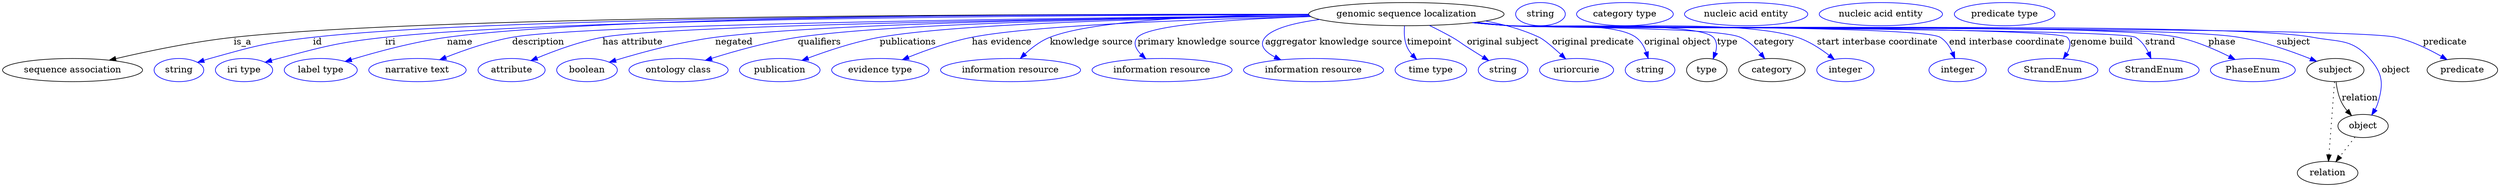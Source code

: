 digraph {
	graph [bb="0,0,3868.1,283"];
	node [label="\N"];
	"genomic sequence localization"	[height=0.5,
		label="genomic sequence localization",
		pos="2175.5,265",
		width=4.2066];
	"sequence association"	[height=0.5,
		pos="108.54,178",
		width=3.015];
	"genomic sequence localization" -> "sequence association"	[label=is_a,
		lp="372.54,221.5",
		pos="e,165.68,193.45 2023.8,264.55 1647.6,265.37 679.36,263.89 358.54,229 295.84,222.18 225.48,207.46 175.41,195.75"];
	id	[color=blue,
		height=0.5,
		label=string,
		pos="273.54,178",
		width=1.0652];
	"genomic sequence localization" -> id	[color=blue,
		label=id,
		lp="488.54,221.5",
		pos="e,302.53,189.98 2024,264.41 1666.3,264.82 777.69,262.32 481.54,229 409.39,220.88 391.48,215.5 321.54,196 318.43,195.13 315.23,194.17 \
312.04,193.15",
		style=solid];
	iri	[color=blue,
		height=0.5,
		label="iri type",
		pos="374.54,178",
		width=1.2277];
	"genomic sequence localization" -> iri	[color=blue,
		label=iri,
		lp="601.54,221.5",
		pos="e,407.45,190.2 2024.3,264.01 1684.2,263.49 867.56,259.04 593.54,229 518.77,220.8 500.36,214.85 427.54,196 424.16,195.13 420.69,194.16 \
417.2,193.15",
		style=solid];
	name	[color=blue,
		height=0.5,
		label="label type",
		pos="493.54,178",
		width=1.5707];
	"genomic sequence localization" -> name	[color=blue,
		label=name,
		lp="708.54,221.5",
		pos="e,531.51,191.49 2023.8,264.79 1698.5,265.77 942.75,264.04 688.54,229 637.42,221.95 580.4,206.4 541.3,194.5",
		style=solid];
	description	[color=blue,
		height=0.5,
		label="narrative text",
		pos="643.54,178",
		width=2.0943];
	"genomic sequence localization" -> description	[color=blue,
		label=description,
		lp="829.04,221.5",
		pos="e,677.61,194.09 2025,262.8 1690.9,259.77 907.36,250.45 788.54,229 753.5,222.67 715.5,209.31 687.19,197.99",
		style=solid];
	"has attribute"	[color=blue,
		height=0.5,
		label=attribute,
		pos="788.54,178",
		width=1.4443];
	"genomic sequence localization" -> "has attribute"	[color=blue,
		label="has attribute",
		lp="975.54,221.5",
		pos="e,818.36,192.76 2025.5,262.43 1717.5,258.83 1033.5,248.71 928.54,229 893.37,222.4 855.23,208.28 827.65,196.73",
		style=solid];
	negated	[color=blue,
		height=0.5,
		label=boolean,
		pos="905.54,178",
		width=1.2999];
	"genomic sequence localization" -> negated	[color=blue,
		label=negated,
		lp="1132.5,221.5",
		pos="e,940.11,190.37 2025.3,262.69 1773.6,259.9 1277,251.63 1103.5,229 1049.7,221.98 989.51,205.49 949.76,193.35",
		style=solid];
	qualifiers	[color=blue,
		height=0.5,
		label="ontology class",
		pos="1046.5,178",
		width=2.1304];
	"genomic sequence localization" -> qualifiers	[color=blue,
		label=qualifiers,
		lp="1265,221.5",
		pos="e,1088.2,193.18 2025.2,262.57 1798.5,259.72 1379.9,251.5 1231.5,229 1185.7,222.05 1134.9,207.84 1098.2,196.34",
		style=solid];
	publications	[color=blue,
		height=0.5,
		label=publication,
		pos="1203.5,178",
		width=1.7332];
	"genomic sequence localization" -> publications	[color=blue,
		label=publications,
		lp="1402.5,221.5",
		pos="e,1237.9,193.06 2025.5,262.39 1825.4,259.42 1482.2,251.18 1358.5,229 1320.1,222.11 1278.1,208.11 1247.5,196.67",
		style=solid];
	"has evidence"	[color=blue,
		height=0.5,
		label="evidence type",
		pos="1359.5,178",
		width=2.0943];
	"genomic sequence localization" -> "has evidence"	[color=blue,
		label="has evidence",
		lp="1548,221.5",
		pos="e,1393.8,194.18 2027.1,261.24 1859.7,257.25 1598.4,248.15 1501.5,229 1467.6,222.29 1430.8,209.15 1403.1,198.02",
		style=solid];
	"knowledge source"	[color=blue,
		height=0.5,
		label="information resource",
		pos="1561.5,178",
		width=3.015];
	"genomic sequence localization" -> "knowledge source"	[color=blue,
		label="knowledge source",
		lp="1687,221.5",
		pos="e,1576.8,196.17 2023.9,264.76 1885.8,263.59 1693,256.72 1622.5,229 1608.2,223.35 1594.7,212.99 1584,203.16",
		style=solid];
	"primary knowledge source"	[color=blue,
		height=0.5,
		label="information resource",
		pos="1796.5,178",
		width=3.015];
	"genomic sequence localization" -> "primary knowledge source"	[color=blue,
		label="primary knowledge source",
		lp="1853.5,221.5",
		pos="e,1771.3,195.6 2027.5,261.21 1915.1,257.51 1776.9,248.92 1758.5,229 1751,220.79 1755.5,211.15 1763.7,202.54",
		style=solid];
	"aggregator knowledge source"	[color=blue,
		height=0.5,
		label="information resource",
		pos="2031.5,178",
		width=3.015];
	"genomic sequence localization" -> "aggregator knowledge source"	[color=blue,
		label="aggregator knowledge source",
		lp="2063,221.5",
		pos="e,1980.7,194.03 2041.1,256.71 2003,251.67 1968.7,243.21 1956.5,229 1946.2,216.84 1956,206.43 1971.6,198.31",
		style=solid];
	timepoint	[color=blue,
		height=0.5,
		label="time type",
		pos="2213.5,178",
		width=1.5346];
	"genomic sequence localization" -> timepoint	[color=blue,
		label=timepoint,
		lp="2211.5,221.5",
		pos="e,2191.5,194.53 2172.7,246.62 2171.8,236.66 2172,224.16 2176.5,214 2178.5,209.58 2181.3,205.46 2184.5,201.7",
		style=solid];
	"original subject"	[color=blue,
		height=0.5,
		label=string,
		pos="2325.5,178",
		width=1.0652];
	"genomic sequence localization" -> "original subject"	[color=blue,
		label="original subject",
		lp="2325.5,221.5",
		pos="e,2303.4,192.7 2211.4,247.37 2222.8,241.81 2235.3,235.4 2246.5,229 2257.1,222.96 2259.3,220.57 2269.5,214 2277.7,208.79 2286.6,203.21 \
2294.8,198.07",
		style=solid];
	"original predicate"	[color=blue,
		height=0.5,
		label=uriorcurie,
		pos="2439.5,178",
		width=1.5887];
	"genomic sequence localization" -> "original predicate"	[color=blue,
		label="original predicate",
		lp="2465,221.5",
		pos="e,2422.6,195.43 2298.1,254.34 2326.4,249.11 2355.8,241.13 2381.5,229 2389,225.48 2402.9,213.61 2415.2,202.31",
		style=solid];
	"original object"	[color=blue,
		height=0.5,
		label=string,
		pos="2553.5,178",
		width=1.0652];
	"genomic sequence localization" -> "original object"	[color=blue,
		label="original object",
		lp="2596,221.5",
		pos="e,2550.6,196.2 2283.8,252.37 2301.4,250.54 2319.5,248.69 2336.5,247 2379.8,242.72 2496.2,254.43 2531.5,229 2539.3,223.44 2544.3,\
214.57 2547.6,205.83",
		style=solid];
	type	[height=0.5,
		pos="2641.5,178",
		width=0.86659];
	"genomic sequence localization" -> type	[color=blue,
		label=type,
		lp="2673.5,221.5",
		pos="e,2651.3,195.42 2281.6,252.07 2299.9,250.22 2318.8,248.45 2336.5,247 2371.5,244.16 2627.5,254.49 2651.5,229 2657.6,222.55 2657.4,\
213.48 2654.9,204.83",
		style=solid];
	category	[height=0.5,
		pos="2742.5,178",
		width=1.4263];
	"genomic sequence localization" -> category	[color=blue,
		label=category,
		lp="2746,221.5",
		pos="e,2731.4,195.7 2281.1,252.02 2299.6,250.16 2318.6,248.4 2336.5,247 2376.1,243.91 2657.3,245.3 2693.5,229 2705.8,223.47 2716.7,213.34 \
2725,203.64",
		style=solid];
	"start interbase coordinate"	[color=blue,
		height=0.5,
		label=integer,
		pos="2856.5,178",
		width=1.2277];
	"genomic sequence localization" -> "start interbase coordinate"	[color=blue,
		label="start interbase coordinate",
		lp="2906,221.5",
		pos="e,2839.2,194.61 2280.2,251.95 2299,250.08 2318.3,248.33 2336.5,247 2435.2,239.8 2687.4,259.59 2781.5,229 2799.7,223.11 2817.5,211.52 \
2831.2,200.98",
		style=solid];
	"end interbase coordinate"	[color=blue,
		height=0.5,
		label=integer,
		pos="3030.5,178",
		width=1.2277];
	"genomic sequence localization" -> "end interbase coordinate"	[color=blue,
		label="end interbase coordinate",
		lp="3107,221.5",
		pos="e,3026.2,196.04 2279.4,251.83 2298.4,249.95 2318,248.23 2336.5,247 2373.5,244.55 2972,248.42 3003.5,229 3012.2,223.69 3018.2,214.58 \
3022.4,205.58",
		style=solid];
	"genome build"	[color=blue,
		height=0.5,
		label=StrandEnum,
		pos="3178.5,178",
		width=1.9318];
	"genomic sequence localization" -> "genome build"	[color=blue,
		label="genome build",
		lp="3254,221.5",
		pos="e,3194.5,195.59 2278.9,251.78 2298.1,249.89 2317.9,248.18 2336.5,247 2360.5,245.49 3183.7,246.15 3200.5,229 3207.3,222.09 3205.2,\
212.75 3200.2,204.01",
		style=solid];
	strand	[color=blue,
		height=0.5,
		label=StrandEnum,
		pos="3335.5,178",
		width=1.9318];
	"genomic sequence localization" -> strand	[color=blue,
		label=strand,
		lp="3345,221.5",
		pos="e,3330.5,196.11 2278.5,251.79 2297.8,249.88 2317.7,248.16 2336.5,247 2363.4,245.33 3283.3,242.67 3306.5,229 3315.5,223.71 3322,214.48 \
3326.5,205.38",
		style=solid];
	phase	[color=blue,
		height=0.5,
		label=PhaseEnum,
		pos="3488.5,178",
		width=1.8234];
	"genomic sequence localization" -> phase	[color=blue,
		label=phase,
		lp="3441,221.5",
		pos="e,3461,194.54 2278.5,251.77 2297.8,249.87 2317.7,248.15 2336.5,247 2451.5,239.95 3260,253.24 3372.5,229 3400.3,223.02 3429.7,210.29 \
3451.9,199.18",
		style=solid];
	subject	[height=0.5,
		pos="3616.5,178",
		width=1.2277];
	"genomic sequence localization" -> subject	[color=blue,
		label=subject,
		lp="3551.5,221.5",
		pos="e,3587.3,191.71 2278.5,251.75 2297.8,249.85 2317.7,248.14 2336.5,247 2461.9,239.4 3342.8,250.1 3466.5,229 3505.4,222.37 3547.9,207.42 \
3577.7,195.58",
		style=solid];
	object	[height=0.5,
		pos="3659.5,91",
		width=1.0832];
	"genomic sequence localization" -> object	[color=blue,
		label=object,
		lp="3710.5,178",
		pos="e,3672.9,108.09 2278.5,251.73 2297.8,249.83 2317.7,248.13 2336.5,247 2474.6,238.73 3445.6,254.67 3581.5,229 3622.6,221.25 3641.9,\
227.29 3669.5,196 3690.2,172.62 3691.5,156.9 3682.5,127 3681.5,123.55 3680,120.13 3678.3,116.85",
		style=solid];
	predicate	[height=0.5,
		pos="3813.5,178",
		width=1.5165];
	"genomic sequence localization" -> predicate	[color=blue,
		label=predicate,
		lp="3786.5,221.5",
		pos="e,3789.7,194.33 2278.1,251.75 2297.5,249.83 2317.6,248.12 2336.5,247 2412.7,242.49 3636.3,246.59 3710.5,229 3735.4,223.11 3761.3,\
210.51 3780.9,199.44",
		style=solid];
	association_type	[color=blue,
		height=0.5,
		label=string,
		pos="2383.5,265",
		width=1.0652];
	association_category	[color=blue,
		height=0.5,
		label="category type",
		pos="2514.5,265",
		width=2.0762];
	subject -> object	[label=relation,
		lp="3654.5,134.5",
		pos="e,3641.6,107.23 3617.6,159.55 3618.8,149.57 3621.3,137.07 3626.5,127 3628.8,122.68 3631.7,118.52 3634.9,114.66"];
	relation	[height=0.5,
		pos="3604.5,18",
		width=1.2999];
	subject -> relation	[pos="e,3605.8,36.188 3615.2,159.79 3613.2,132.48 3609.1,78.994 3606.6,46.38",
		style=dotted];
	"genomic sequence localization_subject"	[color=blue,
		height=0.5,
		label="nucleic acid entity",
		pos="2702.5,265",
		width=2.6539];
	object -> relation	[pos="e,3617.4,35.54 3647.1,73.889 3640.1,64.939 3631.4,53.617 3623.6,43.584",
		style=dotted];
	"genomic sequence localization_object"	[color=blue,
		height=0.5,
		label="nucleic acid entity",
		pos="2911.5,265",
		width=2.6539];
	"genomic sequence localization_predicate"	[color=blue,
		height=0.5,
		label="predicate type",
		pos="3103.5,265",
		width=2.1665];
}
